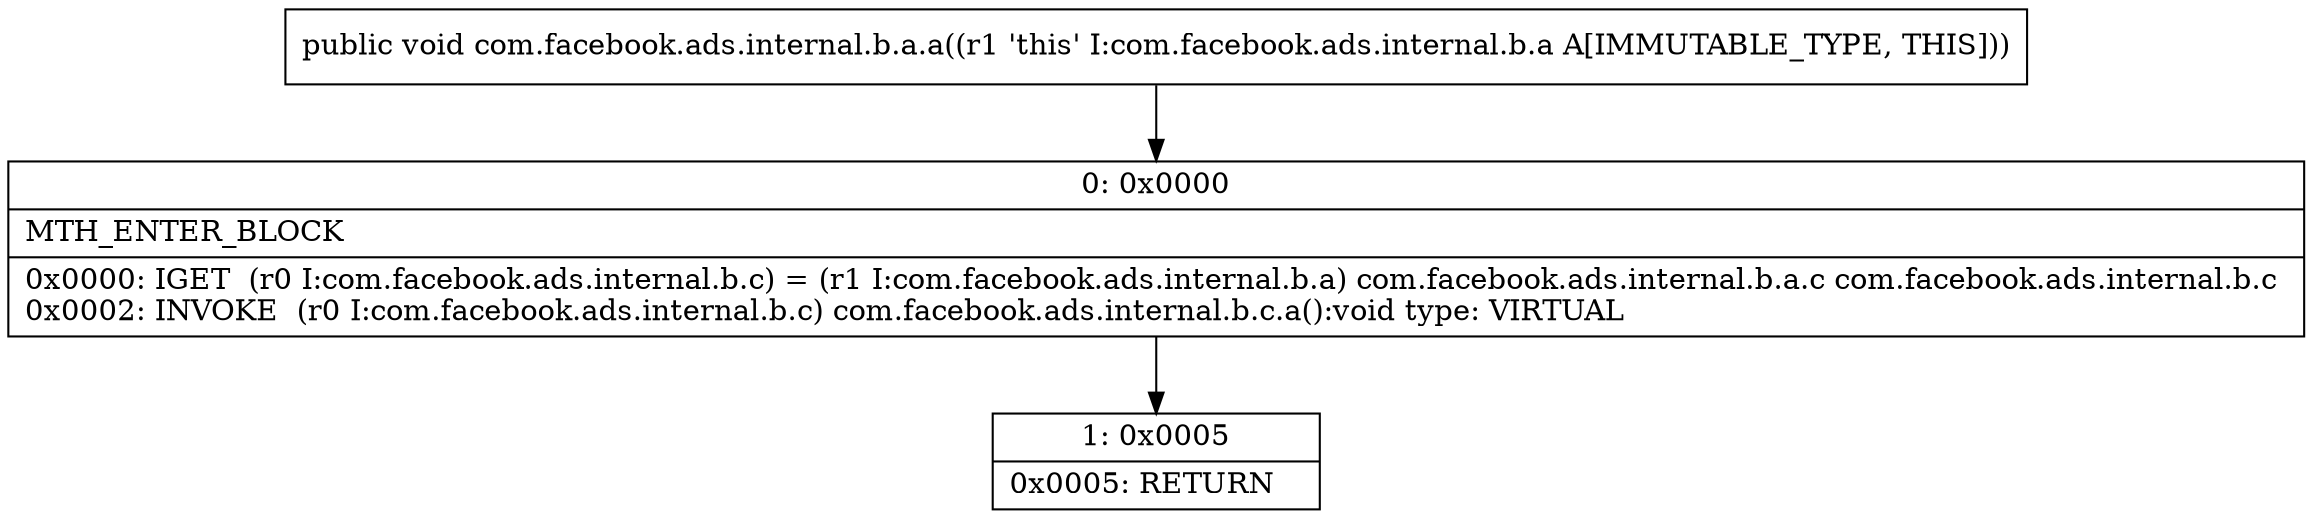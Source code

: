 digraph "CFG forcom.facebook.ads.internal.b.a.a()V" {
Node_0 [shape=record,label="{0\:\ 0x0000|MTH_ENTER_BLOCK\l|0x0000: IGET  (r0 I:com.facebook.ads.internal.b.c) = (r1 I:com.facebook.ads.internal.b.a) com.facebook.ads.internal.b.a.c com.facebook.ads.internal.b.c \l0x0002: INVOKE  (r0 I:com.facebook.ads.internal.b.c) com.facebook.ads.internal.b.c.a():void type: VIRTUAL \l}"];
Node_1 [shape=record,label="{1\:\ 0x0005|0x0005: RETURN   \l}"];
MethodNode[shape=record,label="{public void com.facebook.ads.internal.b.a.a((r1 'this' I:com.facebook.ads.internal.b.a A[IMMUTABLE_TYPE, THIS])) }"];
MethodNode -> Node_0;
Node_0 -> Node_1;
}


